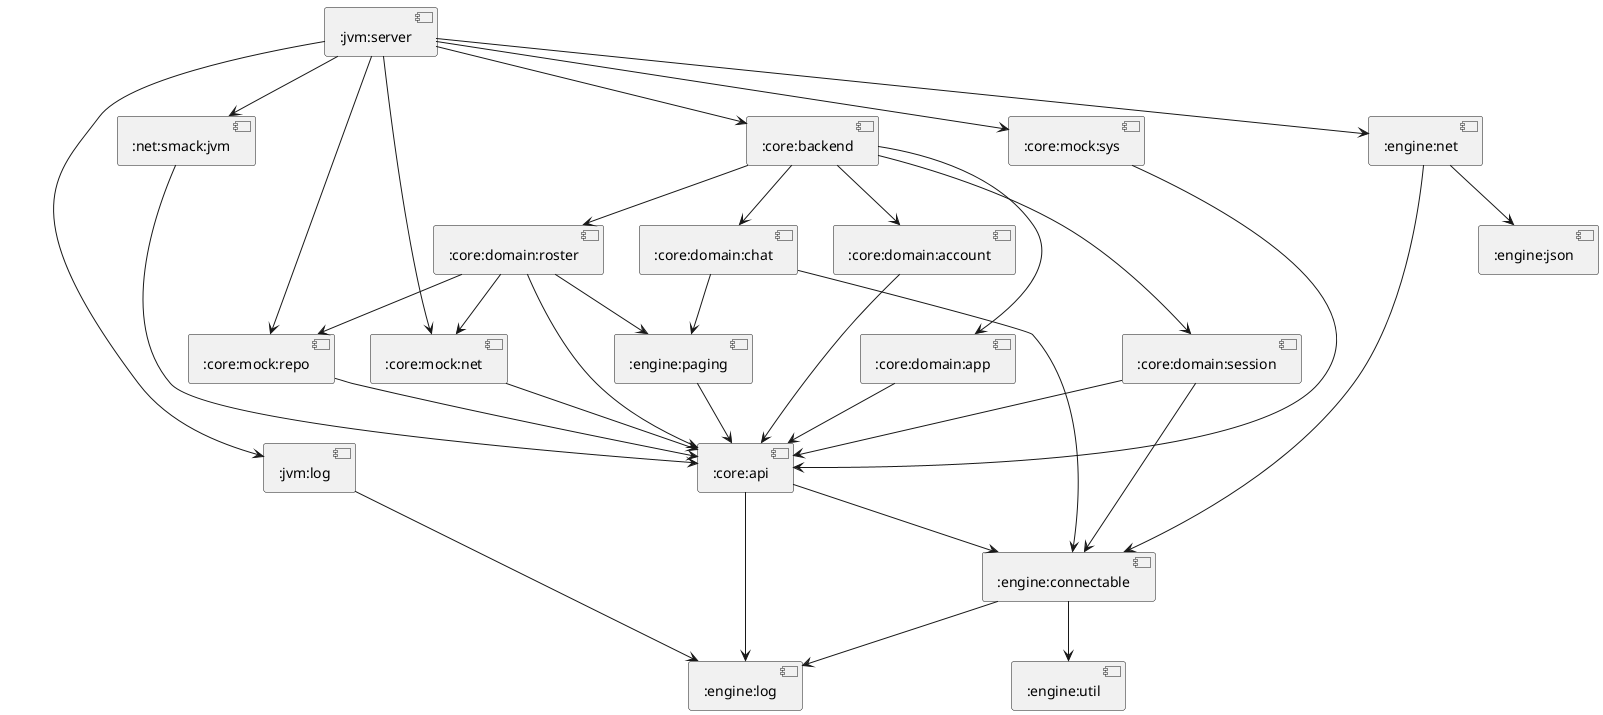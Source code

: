@startuml
[:core:mock:repo] --> [:core:api]
[:core:mock:net] --> [:core:api]
[:core:mock:sys] --> [:core:api]
[:net:smack:jvm] --> [:core:api]
[:core:backend] --> [:core:domain:app]
[:core:backend] --> [:core:domain:session]
[:core:backend] --> [:core:domain:account]
[:core:backend] --> [:core:domain:chat]
[:core:backend] --> [:core:domain:roster]
[:jvm:log] --> [:engine:log]
[:engine:net] --> [:engine:connectable]
[:engine:net] --> [:engine:json]
[:core:api] --> [:engine:connectable]
[:core:api] --> [:engine:log]
[:engine:connectable] --> [:engine:util]
[:engine:connectable] --> [:engine:log]
[:core:domain:app] --> [:core:api]
[:core:domain:session] --> [:core:api]
[:core:domain:session] --> [:engine:connectable]
[:core:domain:account] --> [:core:api]
[:core:domain:chat] --> [:engine:paging]
[:core:domain:chat] --> [:engine:connectable]
[:core:domain:roster] --> [:core:api]
[:core:domain:roster] --> [:engine:paging]
[:core:domain:roster] --> [:core:mock:repo]
[:core:domain:roster] --> [:core:mock:net]
[:engine:paging] --> [:core:api]
[:jvm:server] --> [:core:mock:repo]
[:jvm:server] --> [:core:mock:net]
[:jvm:server] --> [:core:mock:sys]
[:jvm:server] --> [:net:smack:jvm]
[:jvm:server] --> [:core:backend]
[:jvm:server] --> [:jvm:log]
[:jvm:server] --> [:engine:net]
@enduml
